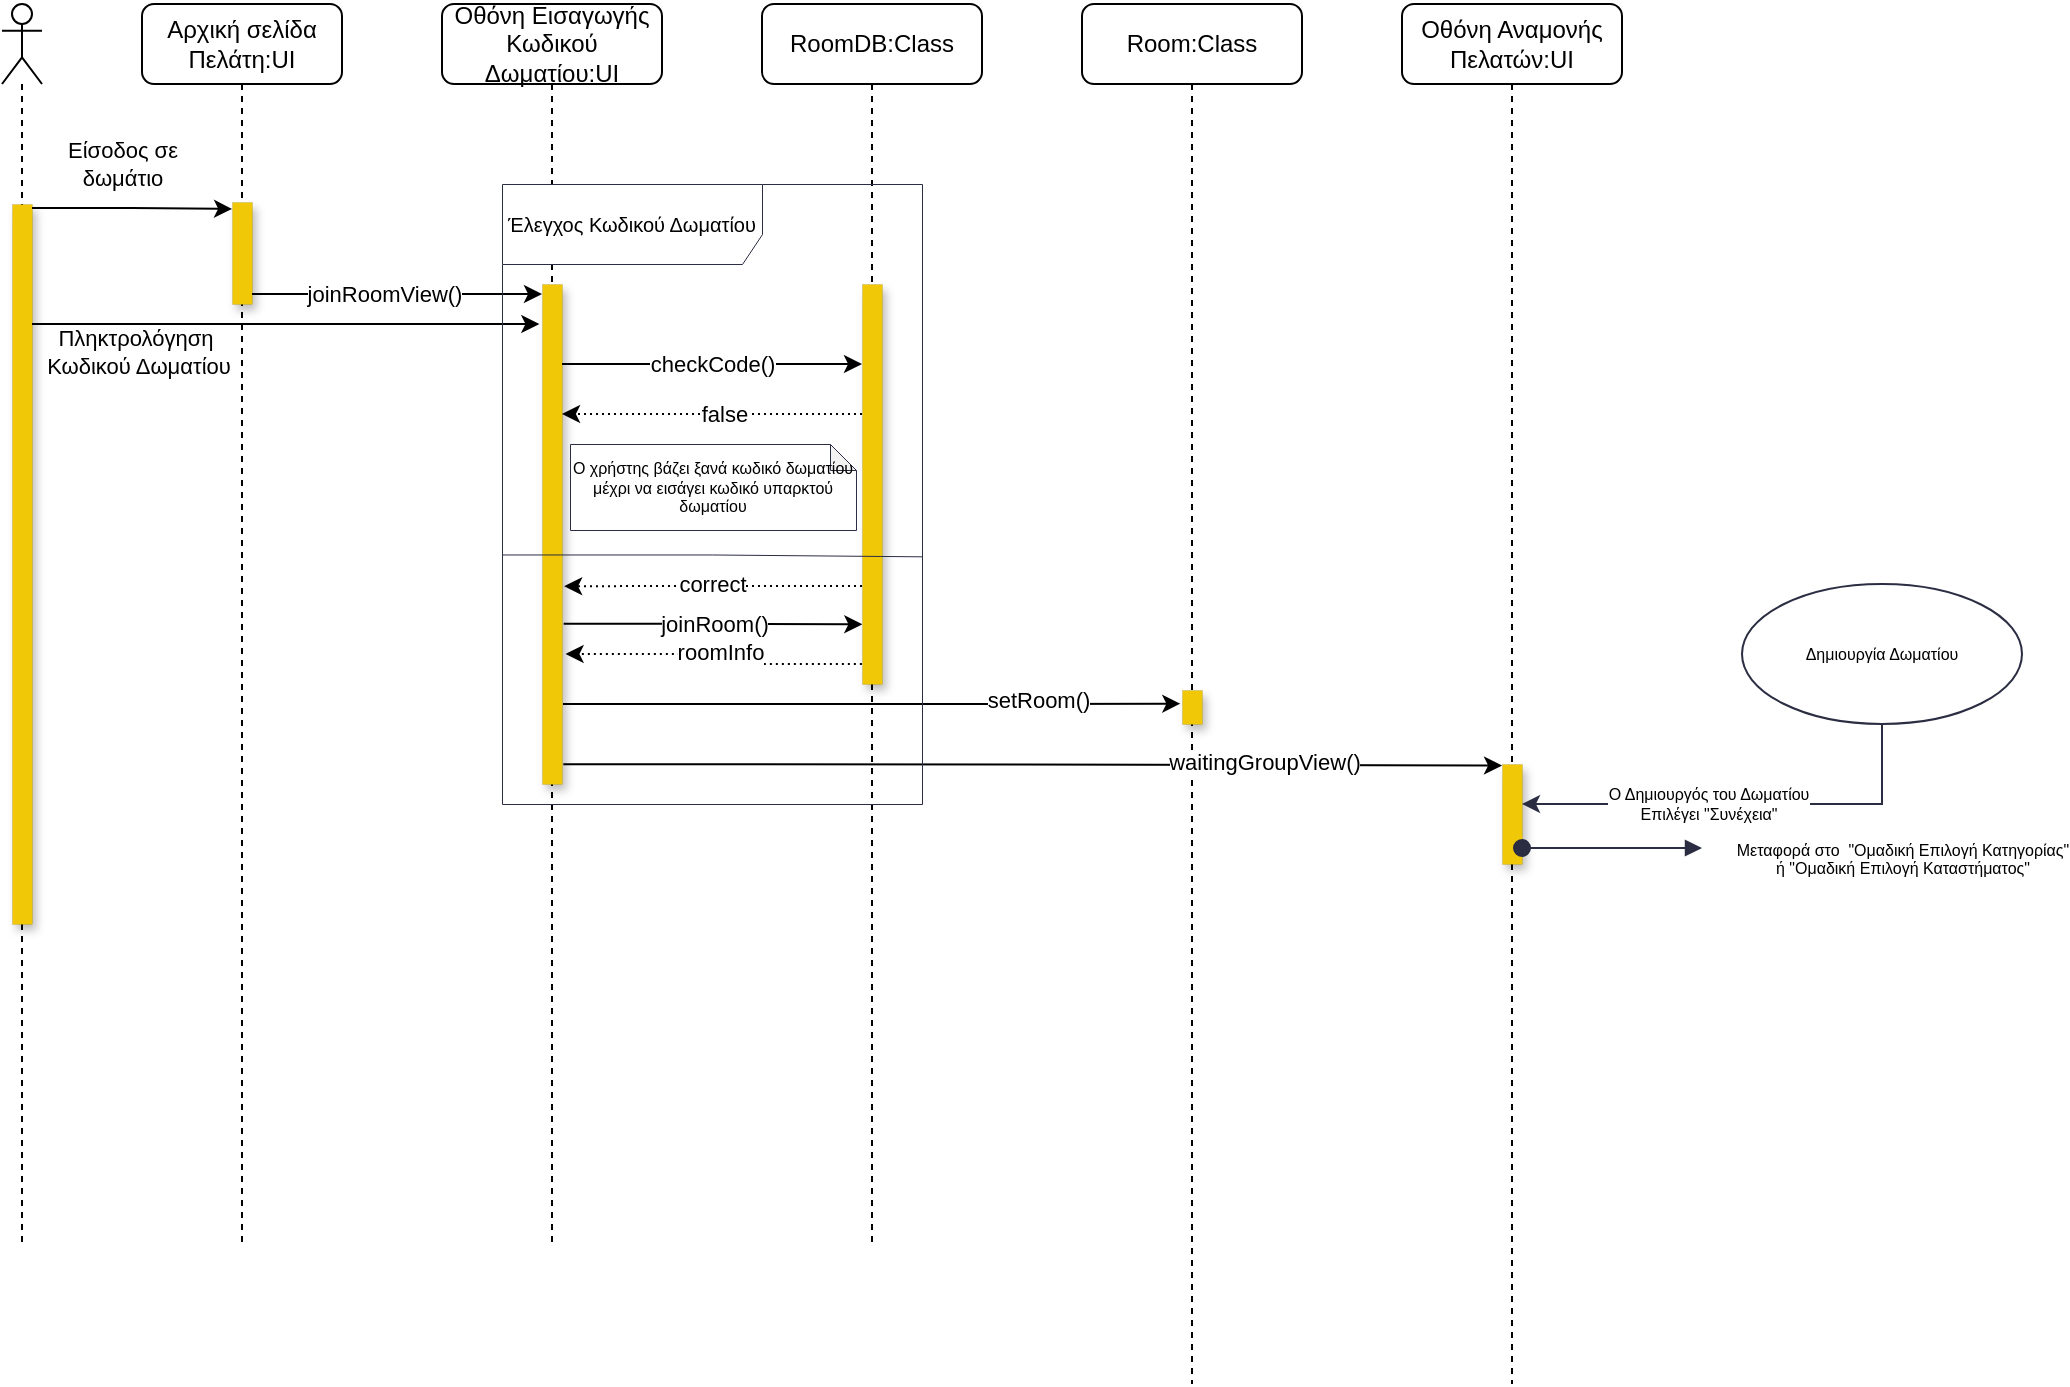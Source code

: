 <mxfile version="18.1.3" type="device"><diagram id="kgpKYQtTHZ0yAKxKKP6v" name="Page-1"><mxGraphModel dx="1234" dy="905" grid="1" gridSize="10" guides="1" tooltips="1" connect="1" arrows="1" fold="1" page="1" pageScale="1" pageWidth="850" pageHeight="1100" math="0" shadow="0"><root><mxCell id="0"/><mxCell id="1" parent="0"/><mxCell id="dVP5XHTWbVvh-FosjpwK-11" value="Οθόνη Εισαγωγής Κωδικού Δωματίου:UI" style="shape=umlLifeline;perimeter=lifelinePerimeter;whiteSpace=wrap;html=1;container=0;collapsible=0;recursiveResize=0;outlineConnect=0;glass=0;rounded=1;" parent="1" vertex="1"><mxGeometry x="220" y="80" width="110" height="620" as="geometry"/></mxCell><mxCell id="amxis_Cv2NTNQZA-Zm_J-2" value="" style="shape=umlLifeline;participant=umlActor;perimeter=lifelinePerimeter;whiteSpace=wrap;html=1;container=1;collapsible=0;recursiveResize=0;verticalAlign=top;spacingTop=36;outlineConnect=0;" parent="1" vertex="1"><mxGeometry y="80" width="20" height="620" as="geometry"/></mxCell><mxCell id="amxis_Cv2NTNQZA-Zm_J-3" value="" style="points=[];perimeter=orthogonalPerimeter;rounded=0;shadow=1;strokeWidth=0;fillColor=#F0C808;strokeColor=default;dashed=1;dashPattern=1 4;" parent="amxis_Cv2NTNQZA-Zm_J-2" vertex="1"><mxGeometry x="5" y="100" width="10" height="360" as="geometry"/></mxCell><mxCell id="amxis_Cv2NTNQZA-Zm_J-4" value="Αρχική σελίδα Πελάτη:UI" style="shape=umlLifeline;perimeter=lifelinePerimeter;whiteSpace=wrap;html=1;container=1;collapsible=0;recursiveResize=0;outlineConnect=0;glass=0;rounded=1;" parent="1" vertex="1"><mxGeometry x="70" y="80" width="100" height="620" as="geometry"/></mxCell><mxCell id="amxis_Cv2NTNQZA-Zm_J-5" value="" style="html=1;points=[];perimeter=orthogonalPerimeter;fillColor=#F0C808;strokeColor=default;shadow=1;dashed=1;dashPattern=1 4;strokeWidth=0;" parent="amxis_Cv2NTNQZA-Zm_J-4" vertex="1"><mxGeometry x="45" y="99" width="10" height="51" as="geometry"/></mxCell><mxCell id="Me9sqen5HOb_D6WBRzDH-23" style="edgeStyle=elbowEdgeStyle;rounded=0;orthogonalLoop=1;jettySize=auto;html=1;entryX=-0.132;entryY=0.08;entryDx=0;entryDy=0;entryPerimeter=0;" parent="amxis_Cv2NTNQZA-Zm_J-4" target="dVP5XHTWbVvh-FosjpwK-13" edge="1"><mxGeometry relative="1" as="geometry"><mxPoint x="-55" y="160" as="sourcePoint"/><mxPoint x="45.04" y="160.468" as="targetPoint"/></mxGeometry></mxCell><mxCell id="Me9sqen5HOb_D6WBRzDH-24" value="Πληκτρολόγηση&amp;nbsp;&lt;br&gt;Κωδικού Δωματίου" style="edgeLabel;html=1;align=center;verticalAlign=middle;resizable=0;points=[];" parent="Me9sqen5HOb_D6WBRzDH-23" vertex="1" connectable="0"><mxGeometry x="-0.143" y="2" relative="1" as="geometry"><mxPoint x="-56" y="16" as="offset"/></mxGeometry></mxCell><mxCell id="amxis_Cv2NTNQZA-Zm_J-13" value="Οθόνη Αναμονής Πελατών:UI" style="shape=umlLifeline;perimeter=lifelinePerimeter;whiteSpace=wrap;html=1;container=0;collapsible=0;recursiveResize=0;outlineConnect=0;glass=0;rounded=1;" parent="1" vertex="1"><mxGeometry x="700" y="80" width="110" height="690" as="geometry"/></mxCell><mxCell id="amxis_Cv2NTNQZA-Zm_J-14" style="edgeStyle=elbowEdgeStyle;rounded=0;orthogonalLoop=1;jettySize=auto;html=1;entryX=0.004;entryY=0.068;entryDx=0;entryDy=0;entryPerimeter=0;" parent="1" target="amxis_Cv2NTNQZA-Zm_J-5" edge="1"><mxGeometry relative="1" as="geometry"><mxPoint x="15" y="182" as="sourcePoint"/><mxPoint x="110" y="180" as="targetPoint"/></mxGeometry></mxCell><mxCell id="dVP5XHTWbVvh-FosjpwK-1" value="Είσοδος σε &lt;br&gt;δωμάτιο" style="edgeLabel;html=1;align=center;verticalAlign=middle;resizable=0;points=[];" parent="amxis_Cv2NTNQZA-Zm_J-14" vertex="1" connectable="0"><mxGeometry x="-0.143" y="2" relative="1" as="geometry"><mxPoint x="2" y="-20" as="offset"/></mxGeometry></mxCell><mxCell id="dVP5XHTWbVvh-FosjpwK-12" value="RoomDB:Class" style="shape=umlLifeline;perimeter=lifelinePerimeter;whiteSpace=wrap;html=1;container=0;collapsible=0;recursiveResize=0;outlineConnect=0;glass=0;rounded=1;" parent="1" vertex="1"><mxGeometry x="380" y="80" width="110" height="620" as="geometry"/></mxCell><mxCell id="dVP5XHTWbVvh-FosjpwK-13" value="" style="html=1;points=[];perimeter=orthogonalPerimeter;fillColor=#F0C808;strokeColor=default;shadow=1;dashed=1;dashPattern=1 4;strokeWidth=0;" parent="1" vertex="1"><mxGeometry x="270" y="220" width="10" height="250" as="geometry"/></mxCell><mxCell id="dVP5XHTWbVvh-FosjpwK-17" style="edgeStyle=orthogonalEdgeStyle;rounded=0;orthogonalLoop=1;jettySize=auto;html=1;fontSize=11;" parent="1" edge="1"><mxGeometry relative="1" as="geometry"><Array as="points"><mxPoint x="270" y="225"/></Array><mxPoint x="125" y="225" as="sourcePoint"/><mxPoint x="270" y="225" as="targetPoint"/></mxGeometry></mxCell><mxCell id="dVP5XHTWbVvh-FosjpwK-20" value="joinRoomView()" style="edgeLabel;html=1;align=center;verticalAlign=middle;resizable=0;points=[];fontSize=11;" parent="dVP5XHTWbVvh-FosjpwK-17" vertex="1" connectable="0"><mxGeometry x="0.401" relative="1" as="geometry"><mxPoint x="-36" as="offset"/></mxGeometry></mxCell><mxCell id="dVP5XHTWbVvh-FosjpwK-60" value="&lt;font color=&quot;#000000&quot; style=&quot;font-size: 8px;&quot;&gt;Ο χρήστης βάζει ξανά κωδικό δωματίου μέχρι να εισάγει κωδικό υπαρκτού δωματίου&lt;/font&gt;" style="shape=note;whiteSpace=wrap;html=1;backgroundOutline=1;darkOpacity=0.05;fontSize=8;fontColor=#F0C808;strokeColor=#2B2D42;strokeWidth=0.5;size=13;" parent="1" vertex="1"><mxGeometry x="284" y="300" width="143" height="43" as="geometry"/></mxCell><mxCell id="Me9sqen5HOb_D6WBRzDH-4" style="edgeStyle=orthogonalEdgeStyle;rounded=0;orthogonalLoop=1;jettySize=auto;html=1;entryX=1.096;entryY=0.737;entryDx=0;entryDy=0;entryPerimeter=0;dashed=1;dashPattern=1 2;exitX=-0.011;exitY=0.89;exitDx=0;exitDy=0;exitPerimeter=0;" parent="1" edge="1"><mxGeometry relative="1" as="geometry"><mxPoint x="430" y="370.99" as="sourcePoint"/><mxPoint x="281.07" y="371.1" as="targetPoint"/><Array as="points"><mxPoint x="355.11" y="371.29"/><mxPoint x="281.11" y="371.29"/></Array></mxGeometry></mxCell><mxCell id="Me9sqen5HOb_D6WBRzDH-5" value="correct" style="edgeLabel;html=1;align=center;verticalAlign=middle;resizable=0;points=[];" parent="Me9sqen5HOb_D6WBRzDH-4" vertex="1" connectable="0"><mxGeometry x="0.087" y="-1" relative="1" as="geometry"><mxPoint x="6" as="offset"/></mxGeometry></mxCell><mxCell id="Me9sqen5HOb_D6WBRzDH-6" style="edgeStyle=orthogonalEdgeStyle;rounded=0;orthogonalLoop=1;jettySize=auto;html=1;dashed=1;dashPattern=1 2;" parent="1" source="Me9sqen5HOb_D6WBRzDH-1" edge="1"><mxGeometry relative="1" as="geometry"><mxPoint x="280" y="285" as="targetPoint"/><Array as="points"><mxPoint x="360" y="285"/><mxPoint x="360" y="285"/></Array></mxGeometry></mxCell><mxCell id="Me9sqen5HOb_D6WBRzDH-7" value="false" style="edgeLabel;html=1;align=center;verticalAlign=middle;resizable=0;points=[];" parent="Me9sqen5HOb_D6WBRzDH-6" vertex="1" connectable="0"><mxGeometry x="-0.187" y="1" relative="1" as="geometry"><mxPoint x="-8" y="-1" as="offset"/></mxGeometry></mxCell><mxCell id="Me9sqen5HOb_D6WBRzDH-2" style="edgeStyle=orthogonalEdgeStyle;rounded=0;orthogonalLoop=1;jettySize=auto;html=1;fontSize=11;" parent="1" edge="1"><mxGeometry relative="1" as="geometry"><Array as="points"><mxPoint x="315" y="260"/><mxPoint x="430" y="260"/></Array><mxPoint x="280" y="260" as="sourcePoint"/><mxPoint x="430" y="260" as="targetPoint"/></mxGeometry></mxCell><mxCell id="Me9sqen5HOb_D6WBRzDH-3" value="checkCode()" style="edgeLabel;html=1;align=center;verticalAlign=middle;resizable=0;points=[];fontSize=11;" parent="Me9sqen5HOb_D6WBRzDH-2" vertex="1" connectable="0"><mxGeometry x="0.401" relative="1" as="geometry"><mxPoint x="-30" as="offset"/></mxGeometry></mxCell><mxCell id="Me9sqen5HOb_D6WBRzDH-9" value="Room:Class" style="shape=umlLifeline;perimeter=lifelinePerimeter;whiteSpace=wrap;html=1;container=0;collapsible=0;recursiveResize=0;outlineConnect=0;glass=0;rounded=1;" parent="1" vertex="1"><mxGeometry x="540" y="80" width="110" height="690" as="geometry"/></mxCell><mxCell id="Me9sqen5HOb_D6WBRzDH-10" style="edgeStyle=orthogonalEdgeStyle;rounded=0;orthogonalLoop=1;jettySize=auto;html=1;fontSize=11;entryX=-0.084;entryY=-0.001;entryDx=0;entryDy=0;entryPerimeter=0;" parent="1" edge="1"><mxGeometry relative="1" as="geometry"><Array as="points"><mxPoint x="510" y="430"/><mxPoint x="510" y="430"/></Array><mxPoint x="280.5" y="430" as="sourcePoint"/><mxPoint x="589.16" y="429.84" as="targetPoint"/></mxGeometry></mxCell><mxCell id="Me9sqen5HOb_D6WBRzDH-11" value="setRoom()" style="edgeLabel;html=1;align=center;verticalAlign=middle;resizable=0;points=[];fontSize=11;" parent="Me9sqen5HOb_D6WBRzDH-10" vertex="1" connectable="0"><mxGeometry x="0.401" relative="1" as="geometry"><mxPoint x="21" y="-2" as="offset"/></mxGeometry></mxCell><mxCell id="Me9sqen5HOb_D6WBRzDH-12" value="" style="html=1;points=[];perimeter=orthogonalPerimeter;fillColor=#F0C808;strokeColor=default;shadow=1;dashed=1;dashPattern=1 4;strokeWidth=0;" parent="1" vertex="1"><mxGeometry x="590" y="423" width="10" height="17" as="geometry"/></mxCell><mxCell id="Me9sqen5HOb_D6WBRzDH-13" style="edgeStyle=elbowEdgeStyle;rounded=0;orthogonalLoop=1;jettySize=auto;html=1;fontSize=11;" parent="1" edge="1"><mxGeometry relative="1" as="geometry"><mxPoint x="280.84" y="389.86" as="sourcePoint"/><mxPoint x="430.17" y="390.15" as="targetPoint"/></mxGeometry></mxCell><mxCell id="Me9sqen5HOb_D6WBRzDH-14" value="joinRoom()" style="edgeLabel;html=1;align=center;verticalAlign=middle;resizable=0;points=[];fontSize=11;" parent="Me9sqen5HOb_D6WBRzDH-13" vertex="1" connectable="0"><mxGeometry x="0.401" relative="1" as="geometry"><mxPoint x="-30" as="offset"/></mxGeometry></mxCell><mxCell id="Me9sqen5HOb_D6WBRzDH-15" style="edgeStyle=orthogonalEdgeStyle;rounded=0;orthogonalLoop=1;jettySize=auto;html=1;entryX=1.178;entryY=0.74;entryDx=0;entryDy=0;entryPerimeter=0;dashed=1;dashPattern=1 2;exitX=-0.011;exitY=0.89;exitDx=0;exitDy=0;exitPerimeter=0;" parent="1" target="dVP5XHTWbVvh-FosjpwK-13" edge="1"><mxGeometry relative="1" as="geometry"><mxPoint x="432.93" y="410" as="sourcePoint"/><mxPoint x="284.0" y="410.11" as="targetPoint"/><Array as="points"><mxPoint x="358" y="410"/></Array></mxGeometry></mxCell><mxCell id="Me9sqen5HOb_D6WBRzDH-16" value="roomInfo" style="edgeLabel;html=1;align=center;verticalAlign=middle;resizable=0;points=[];" parent="Me9sqen5HOb_D6WBRzDH-15" vertex="1" connectable="0"><mxGeometry x="0.087" y="-1" relative="1" as="geometry"><mxPoint x="6" as="offset"/></mxGeometry></mxCell><mxCell id="Me9sqen5HOb_D6WBRzDH-1" value="" style="html=1;points=[];perimeter=orthogonalPerimeter;fillColor=#F0C808;strokeColor=default;shadow=1;dashed=1;dashPattern=1 4;strokeWidth=0;" parent="1" vertex="1"><mxGeometry x="430" y="220" width="10" height="200" as="geometry"/></mxCell><mxCell id="Me9sqen5HOb_D6WBRzDH-8" value="" style="endArrow=none;html=1;rounded=0;exitX=0;exitY=0.704;exitDx=0;exitDy=0;exitPerimeter=0;edgeStyle=elbowEdgeStyle;strokeWidth=0.5;strokeColor=#2B2D42;entryX=1.001;entryY=0.707;entryDx=0;entryDy=0;entryPerimeter=0;" parent="1" edge="1"><mxGeometry width="50" height="50" relative="1" as="geometry"><mxPoint x="250" y="355.24" as="sourcePoint"/><mxPoint x="460.21" y="356.17" as="targetPoint"/></mxGeometry></mxCell><mxCell id="Me9sqen5HOb_D6WBRzDH-17" style="edgeStyle=orthogonalEdgeStyle;rounded=0;orthogonalLoop=1;jettySize=auto;html=1;fontSize=11;entryX=0.003;entryY=0.015;entryDx=0;entryDy=0;entryPerimeter=0;" parent="1" target="Me9sqen5HOb_D6WBRzDH-19" edge="1"><mxGeometry relative="1" as="geometry"><Array as="points"><mxPoint x="510" y="460"/></Array><mxPoint x="280.67" y="460.16" as="sourcePoint"/><mxPoint x="680" y="460" as="targetPoint"/></mxGeometry></mxCell><mxCell id="Me9sqen5HOb_D6WBRzDH-18" value="waitingGroupView()" style="edgeLabel;html=1;align=center;verticalAlign=middle;resizable=0;points=[];fontSize=11;" parent="Me9sqen5HOb_D6WBRzDH-17" vertex="1" connectable="0"><mxGeometry x="0.401" relative="1" as="geometry"><mxPoint x="21" y="-2" as="offset"/></mxGeometry></mxCell><mxCell id="Me9sqen5HOb_D6WBRzDH-19" value="" style="html=1;points=[];perimeter=orthogonalPerimeter;fillColor=#F0C808;strokeColor=default;shadow=1;dashed=1;dashPattern=1 4;strokeWidth=0;" parent="1" vertex="1"><mxGeometry x="750" y="460" width="10" height="50" as="geometry"/></mxCell><mxCell id="Me9sqen5HOb_D6WBRzDH-27" style="edgeStyle=orthogonalEdgeStyle;rounded=0;orthogonalLoop=1;jettySize=auto;html=1;fontSize=8;strokeColor=#2B2D42;strokeWidth=1;exitX=0.5;exitY=1;exitDx=0;exitDy=0;" parent="1" source="Me9sqen5HOb_D6WBRzDH-26" edge="1"><mxGeometry relative="1" as="geometry"><mxPoint x="900.114" y="468" as="sourcePoint"/><mxPoint x="760" y="480" as="targetPoint"/><Array as="points"><mxPoint x="880" y="480"/><mxPoint x="760" y="480"/></Array></mxGeometry></mxCell><mxCell id="Me9sqen5HOb_D6WBRzDH-29" value="Ο Δημιουργός του Δωματίου &lt;br&gt;Επιλέγει &quot;Συνέχεια&quot;" style="edgeLabel;html=1;align=center;verticalAlign=middle;resizable=0;points=[];fontSize=8;" parent="Me9sqen5HOb_D6WBRzDH-27" vertex="1" connectable="0"><mxGeometry x="0.436" relative="1" as="geometry"><mxPoint x="31" as="offset"/></mxGeometry></mxCell><mxCell id="Me9sqen5HOb_D6WBRzDH-26" value="Δημιουργία Δωματίου" style="ellipse;whiteSpace=wrap;html=1;labelBackgroundColor=none;fontSize=8;strokeColor=#2B2D42;" parent="1" vertex="1"><mxGeometry x="870" y="370" width="140" height="70" as="geometry"/></mxCell><mxCell id="Me9sqen5HOb_D6WBRzDH-28" value="Μεταφορά στο&amp;nbsp; &quot;Ομαδική Επιλογή Κατηγορίας&quot; &lt;br&gt;ή &quot;Ομαδική Επιλογή Καταστήματος&quot;" style="html=1;verticalAlign=bottom;startArrow=oval;startFill=1;endArrow=block;startSize=8;rounded=0;fontSize=8;strokeColor=#2B2D42;strokeWidth=1;" parent="1" edge="1"><mxGeometry x="1" y="-102" width="60" relative="1" as="geometry"><mxPoint x="760" y="502" as="sourcePoint"/><mxPoint x="850" y="502" as="targetPoint"/><mxPoint x="100" y="-84" as="offset"/></mxGeometry></mxCell><mxCell id="dVP5XHTWbVvh-FosjpwK-43" value="&lt;span style=&quot;&quot;&gt;Έλεγχος Κωδικού Δωματίου&lt;/span&gt;" style="shape=umlFrame;whiteSpace=wrap;html=1;fontSize=10;width=130;height=40;strokeWidth=0.5;strokeColor=#2B2D42;labelBackgroundColor=none;" parent="1" vertex="1"><mxGeometry x="250" y="170" width="210" height="310" as="geometry"/></mxCell></root></mxGraphModel></diagram></mxfile>
